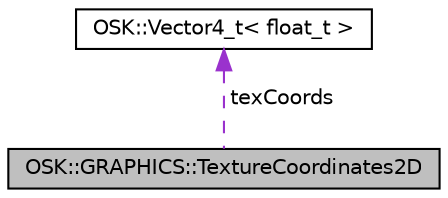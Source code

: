 digraph "OSK::GRAPHICS::TextureCoordinates2D"
{
 // LATEX_PDF_SIZE
  edge [fontname="Helvetica",fontsize="10",labelfontname="Helvetica",labelfontsize="10"];
  node [fontname="Helvetica",fontsize="10",shape=record];
  Node1 [label="OSK::GRAPHICS::TextureCoordinates2D",height=0.2,width=0.4,color="black", fillcolor="grey75", style="filled", fontcolor="black",tooltip="Contiene las coordenadas de texturas y el tipo que son (normalizadas o por píxeles."];
  Node2 -> Node1 [dir="back",color="darkorchid3",fontsize="10",style="dashed",label=" texCoords" ,fontname="Helvetica"];
  Node2 [label="OSK::Vector4_t\< float_t \>",height=0.2,width=0.4,color="black", fillcolor="white", style="filled",URL="$class_o_s_k_1_1_vector4__t.html",tooltip=" "];
}

